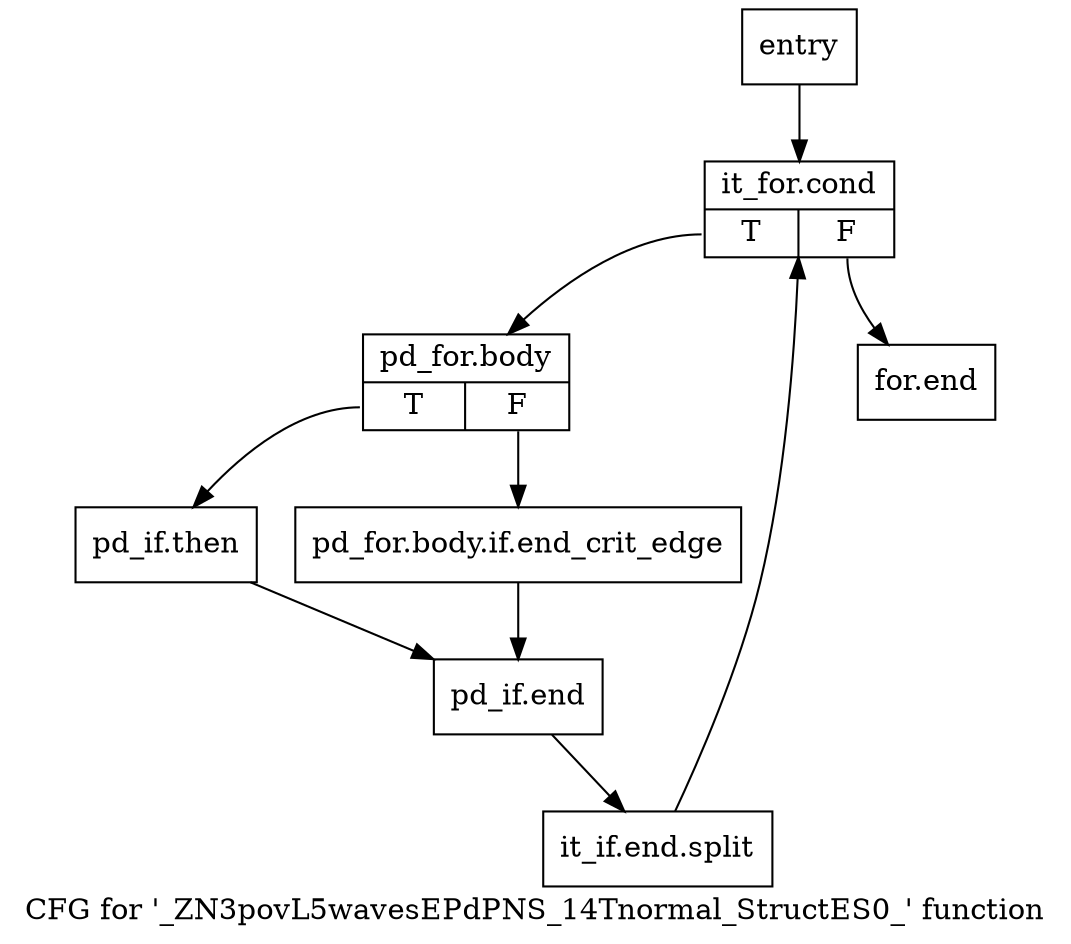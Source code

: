 digraph "CFG for '_ZN3povL5wavesEPdPNS_14Tnormal_StructES0_' function" {
	label="CFG for '_ZN3povL5wavesEPdPNS_14Tnormal_StructES0_' function";

	Node0x17431e0 [shape=record,label="{entry}"];
	Node0x17431e0 -> Node0x1743230;
	Node0x1743230 [shape=record,label="{it_for.cond|{<s0>T|<s1>F}}"];
	Node0x1743230:s0 -> Node0x1743280;
	Node0x1743230:s1 -> Node0x17433c0;
	Node0x1743280 [shape=record,label="{pd_for.body|{<s0>T|<s1>F}}"];
	Node0x1743280:s0 -> Node0x1743320;
	Node0x1743280:s1 -> Node0x17432d0;
	Node0x17432d0 [shape=record,label="{pd_for.body.if.end_crit_edge}"];
	Node0x17432d0 -> Node0x1743370;
	Node0x1743320 [shape=record,label="{pd_if.then}"];
	Node0x1743320 -> Node0x1743370;
	Node0x1743370 [shape=record,label="{pd_if.end}"];
	Node0x1743370 -> Node0x3051c70;
	Node0x3051c70 [shape=record,label="{it_if.end.split}"];
	Node0x3051c70 -> Node0x1743230;
	Node0x17433c0 [shape=record,label="{for.end}"];
}
